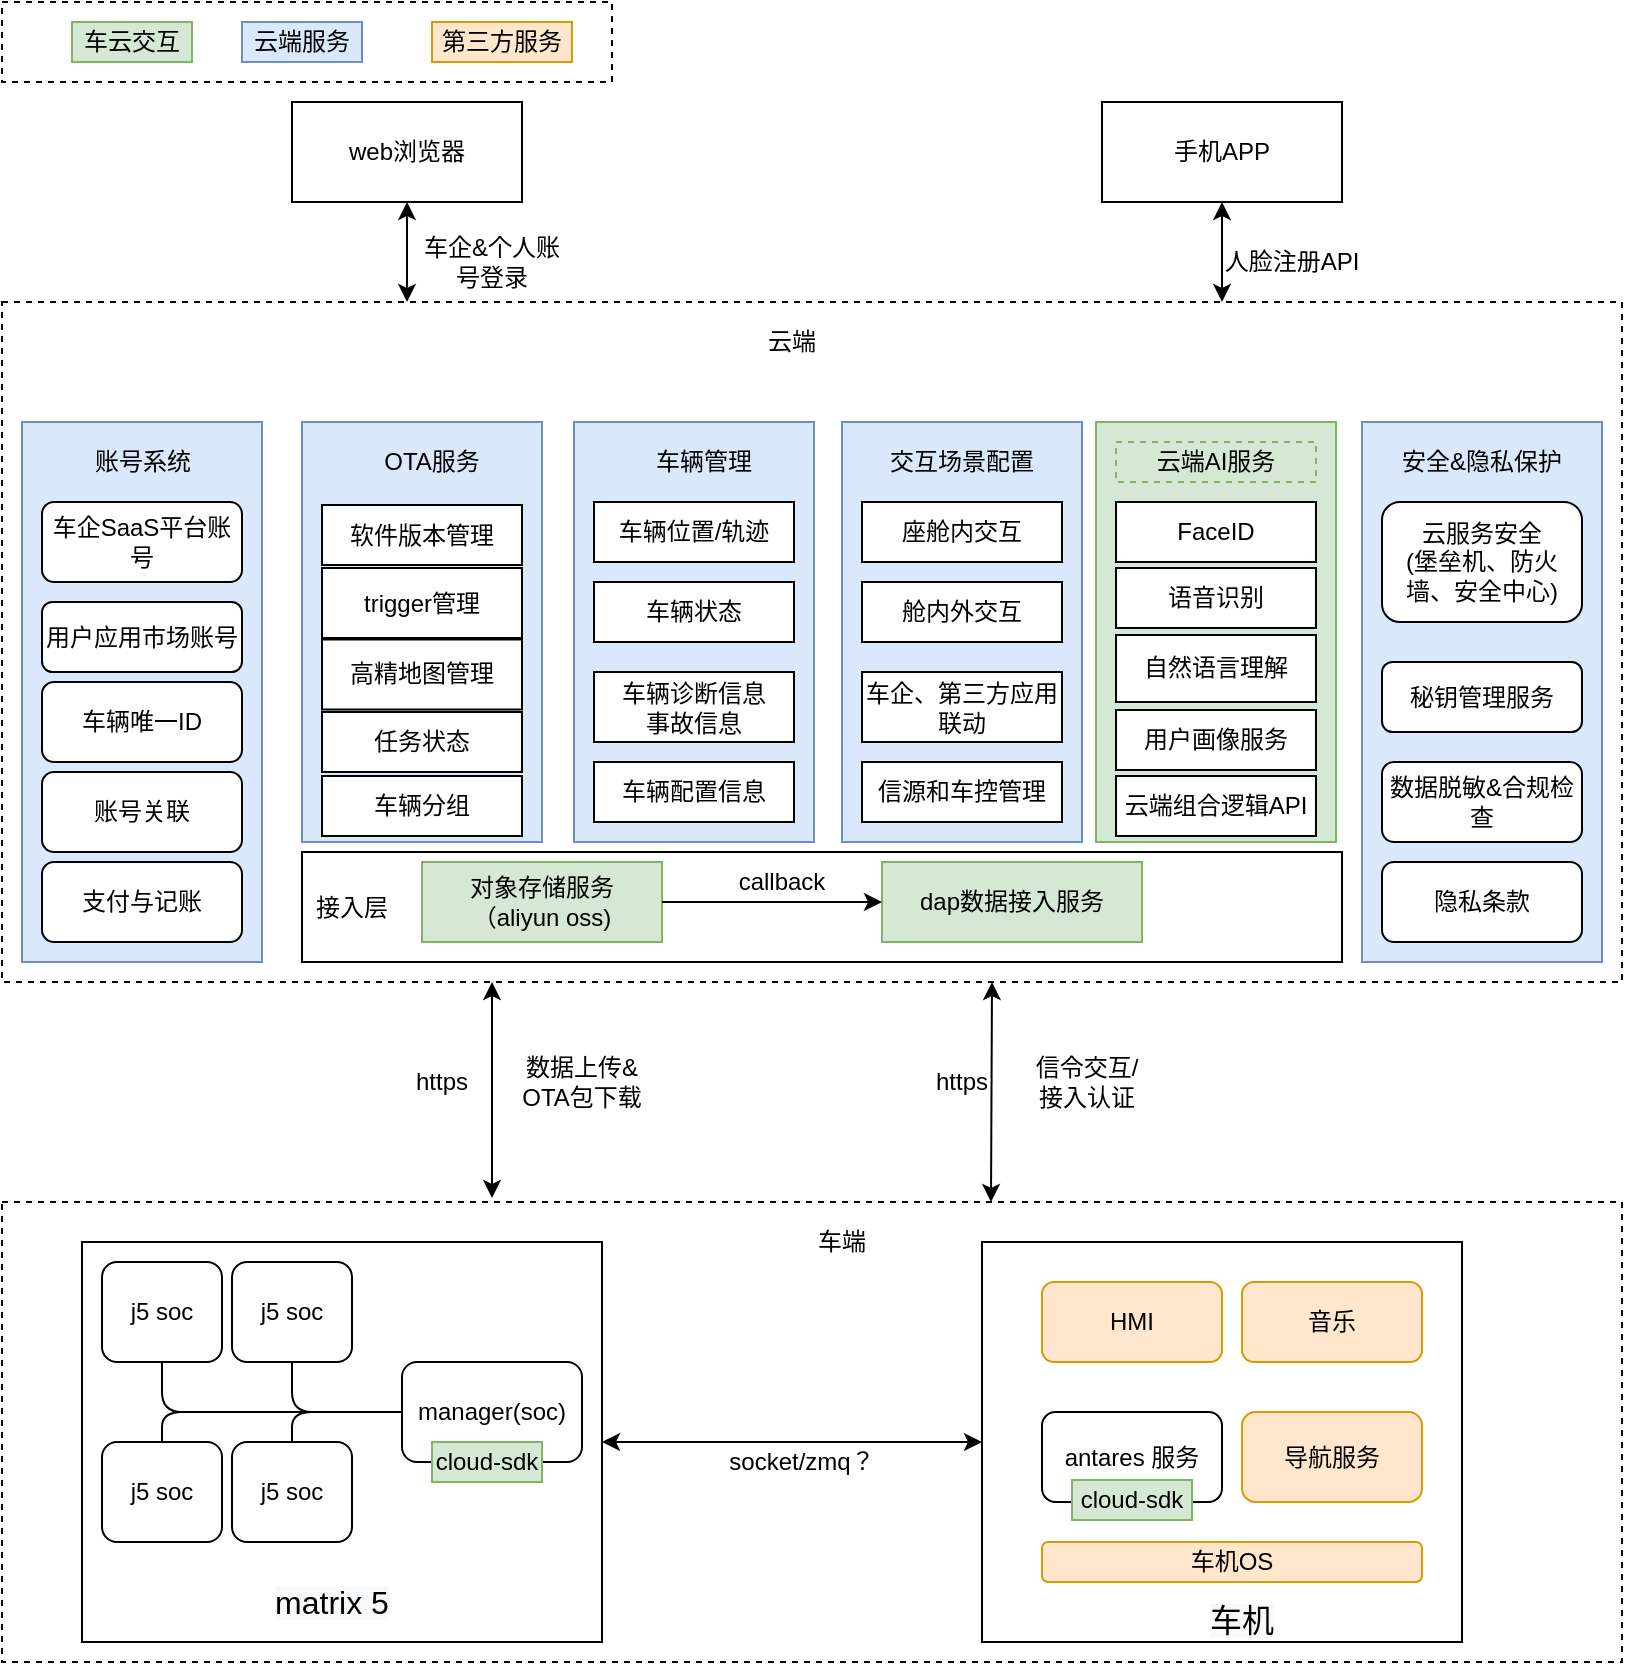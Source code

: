 <mxfile version="14.7.0" type="github">
  <diagram id="0cIWA39Rsxa6t6LGrjQe" name="Page-1">
    <mxGraphModel dx="901" dy="621" grid="1" gridSize="10" guides="1" tooltips="1" connect="1" arrows="1" fold="1" page="1" pageScale="1" pageWidth="827" pageHeight="1169" math="0" shadow="0">
      <root>
        <mxCell id="0" />
        <mxCell id="1" parent="0" />
        <mxCell id="2rBDaShw9ySPVyQ2u_v--1" value="" style="rounded=0;whiteSpace=wrap;html=1;dashed=1;" vertex="1" parent="1">
          <mxGeometry x="40" y="190" width="810" height="340" as="geometry" />
        </mxCell>
        <mxCell id="2rBDaShw9ySPVyQ2u_v--2" value="" style="rounded=0;whiteSpace=wrap;html=1;" vertex="1" parent="1">
          <mxGeometry x="190" y="465" width="520" height="55" as="geometry" />
        </mxCell>
        <mxCell id="2rBDaShw9ySPVyQ2u_v--3" value="" style="rounded=0;whiteSpace=wrap;html=1;fillColor=#dae8fc;strokeColor=#6c8ebf;" vertex="1" parent="1">
          <mxGeometry x="190" y="250" width="120" height="210" as="geometry" />
        </mxCell>
        <mxCell id="2rBDaShw9ySPVyQ2u_v--4" value="" style="rounded=0;whiteSpace=wrap;html=1;dashed=1;" vertex="1" parent="1">
          <mxGeometry x="40" y="640" width="810" height="230" as="geometry" />
        </mxCell>
        <mxCell id="2rBDaShw9ySPVyQ2u_v--5" value="" style="rounded=0;whiteSpace=wrap;html=1;" vertex="1" parent="1">
          <mxGeometry x="80" y="660" width="260" height="200" as="geometry" />
        </mxCell>
        <mxCell id="2rBDaShw9ySPVyQ2u_v--6" value="socket/zmq？" style="text;html=1;strokeColor=none;fillColor=none;align=center;verticalAlign=middle;whiteSpace=wrap;rounded=0;" vertex="1" parent="1">
          <mxGeometry x="400" y="760" width="80" height="20" as="geometry" />
        </mxCell>
        <mxCell id="2rBDaShw9ySPVyQ2u_v--7" value="" style="rounded=0;whiteSpace=wrap;html=1;" vertex="1" parent="1">
          <mxGeometry x="530" y="660" width="240" height="200" as="geometry" />
        </mxCell>
        <mxCell id="2rBDaShw9ySPVyQ2u_v--8" value="&lt;meta charset=&quot;utf-8&quot;&gt;&lt;span style=&quot;color: rgb(0, 0, 0); font-family: helvetica; font-size: medium; font-style: normal; font-weight: 400; letter-spacing: normal; text-align: center; text-indent: 0px; text-transform: none; word-spacing: 0px; background-color: rgb(248, 249, 250); display: inline; float: none;&quot;&gt;matrix 5&lt;/span&gt;" style="text;html=1;strokeColor=none;fillColor=none;align=center;verticalAlign=middle;whiteSpace=wrap;rounded=0;" vertex="1" parent="1">
          <mxGeometry x="170" y="830" width="70" height="20" as="geometry" />
        </mxCell>
        <mxCell id="2rBDaShw9ySPVyQ2u_v--9" value="&lt;span style=&quot;color: rgb(0 , 0 , 0) ; font-family: &amp;#34;helvetica&amp;#34; ; font-size: medium ; font-style: normal ; font-weight: 400 ; letter-spacing: normal ; text-align: center ; text-indent: 0px ; text-transform: none ; word-spacing: 0px ; background-color: rgb(248 , 249 , 250) ; display: inline ; float: none&quot;&gt;车机&lt;/span&gt;" style="text;html=1;strokeColor=none;fillColor=none;align=center;verticalAlign=middle;whiteSpace=wrap;rounded=0;" vertex="1" parent="1">
          <mxGeometry x="625" y="839" width="70" height="20" as="geometry" />
        </mxCell>
        <mxCell id="2rBDaShw9ySPVyQ2u_v--10" value="manager(soc)" style="rounded=1;whiteSpace=wrap;html=1;" vertex="1" parent="1">
          <mxGeometry x="240" y="720" width="90" height="50" as="geometry" />
        </mxCell>
        <mxCell id="2rBDaShw9ySPVyQ2u_v--11" value="j5 soc" style="rounded=1;whiteSpace=wrap;html=1;" vertex="1" parent="1">
          <mxGeometry x="155" y="670" width="60" height="50" as="geometry" />
        </mxCell>
        <mxCell id="2rBDaShw9ySPVyQ2u_v--12" value="j5 soc" style="rounded=1;whiteSpace=wrap;html=1;" vertex="1" parent="1">
          <mxGeometry x="155" y="760" width="60" height="50" as="geometry" />
        </mxCell>
        <mxCell id="2rBDaShw9ySPVyQ2u_v--13" value="j5 soc" style="rounded=1;whiteSpace=wrap;html=1;" vertex="1" parent="1">
          <mxGeometry x="90" y="670" width="60" height="50" as="geometry" />
        </mxCell>
        <mxCell id="2rBDaShw9ySPVyQ2u_v--14" value="j5 soc" style="rounded=1;whiteSpace=wrap;html=1;" vertex="1" parent="1">
          <mxGeometry x="90" y="760" width="60" height="50" as="geometry" />
        </mxCell>
        <mxCell id="2rBDaShw9ySPVyQ2u_v--15" value="antares 服务" style="rounded=1;whiteSpace=wrap;html=1;" vertex="1" parent="1">
          <mxGeometry x="560" y="745" width="90" height="45" as="geometry" />
        </mxCell>
        <mxCell id="2rBDaShw9ySPVyQ2u_v--16" value="HMI" style="rounded=1;whiteSpace=wrap;html=1;fillColor=#ffe6cc;strokeColor=#d79b00;" vertex="1" parent="1">
          <mxGeometry x="560" y="680" width="90" height="40" as="geometry" />
        </mxCell>
        <mxCell id="2rBDaShw9ySPVyQ2u_v--17" value="车端" style="text;html=1;strokeColor=none;fillColor=none;align=center;verticalAlign=middle;whiteSpace=wrap;rounded=0;dashed=1;" vertex="1" parent="1">
          <mxGeometry x="440" y="650" width="40" height="20" as="geometry" />
        </mxCell>
        <mxCell id="2rBDaShw9ySPVyQ2u_v--18" value="导航服务" style="rounded=1;whiteSpace=wrap;html=1;fillColor=#ffe6cc;strokeColor=#d79b00;" vertex="1" parent="1">
          <mxGeometry x="660" y="745" width="90" height="45" as="geometry" />
        </mxCell>
        <mxCell id="2rBDaShw9ySPVyQ2u_v--19" value="音乐" style="rounded=1;whiteSpace=wrap;html=1;fillColor=#ffe6cc;strokeColor=#d79b00;" vertex="1" parent="1">
          <mxGeometry x="660" y="680" width="90" height="40" as="geometry" />
        </mxCell>
        <mxCell id="2rBDaShw9ySPVyQ2u_v--20" value="dap数据接入服务" style="rounded=0;whiteSpace=wrap;html=1;fillColor=#d5e8d4;strokeColor=#82b366;" vertex="1" parent="1">
          <mxGeometry x="480" y="470" width="130" height="40" as="geometry" />
        </mxCell>
        <mxCell id="2rBDaShw9ySPVyQ2u_v--21" value="" style="rounded=0;whiteSpace=wrap;html=1;fillColor=#dae8fc;strokeColor=#6c8ebf;" vertex="1" parent="1">
          <mxGeometry x="720" y="250" width="120" height="270" as="geometry" />
        </mxCell>
        <mxCell id="2rBDaShw9ySPVyQ2u_v--22" value="云端" style="text;html=1;strokeColor=none;fillColor=none;align=center;verticalAlign=middle;whiteSpace=wrap;rounded=0;dashed=1;" vertex="1" parent="1">
          <mxGeometry x="415" y="200" width="40" height="20" as="geometry" />
        </mxCell>
        <mxCell id="2rBDaShw9ySPVyQ2u_v--23" value="对象存储服务&lt;br&gt;（aliyun oss)" style="rounded=0;whiteSpace=wrap;html=1;fillColor=#d5e8d4;strokeColor=#82b366;" vertex="1" parent="1">
          <mxGeometry x="250" y="470" width="120" height="40" as="geometry" />
        </mxCell>
        <mxCell id="2rBDaShw9ySPVyQ2u_v--24" value="" style="endArrow=classic;html=1;exitX=1;exitY=0.5;exitDx=0;exitDy=0;entryX=0;entryY=0.5;entryDx=0;entryDy=0;" edge="1" parent="1" source="2rBDaShw9ySPVyQ2u_v--23" target="2rBDaShw9ySPVyQ2u_v--20">
          <mxGeometry width="50" height="50" relative="1" as="geometry">
            <mxPoint x="450" y="470" as="sourcePoint" />
            <mxPoint x="500" y="420" as="targetPoint" />
          </mxGeometry>
        </mxCell>
        <mxCell id="2rBDaShw9ySPVyQ2u_v--25" value="" style="endArrow=classic;startArrow=classic;html=1;exitX=1;exitY=0.5;exitDx=0;exitDy=0;entryX=0;entryY=0.5;entryDx=0;entryDy=0;" edge="1" parent="1" source="2rBDaShw9ySPVyQ2u_v--5" target="2rBDaShw9ySPVyQ2u_v--7">
          <mxGeometry width="50" height="50" relative="1" as="geometry">
            <mxPoint x="450" y="490" as="sourcePoint" />
            <mxPoint x="500" y="440" as="targetPoint" />
          </mxGeometry>
        </mxCell>
        <mxCell id="2rBDaShw9ySPVyQ2u_v--26" value="" style="endArrow=none;html=1;exitX=0;exitY=0.5;exitDx=0;exitDy=0;entryX=0.5;entryY=1;entryDx=0;entryDy=0;" edge="1" parent="1" source="2rBDaShw9ySPVyQ2u_v--10" target="2rBDaShw9ySPVyQ2u_v--11">
          <mxGeometry width="50" height="50" relative="1" as="geometry">
            <mxPoint x="370" y="490" as="sourcePoint" />
            <mxPoint x="420" y="440" as="targetPoint" />
            <Array as="points">
              <mxPoint x="185" y="745" />
            </Array>
          </mxGeometry>
        </mxCell>
        <mxCell id="2rBDaShw9ySPVyQ2u_v--27" value="" style="endArrow=none;html=1;exitX=0;exitY=0.5;exitDx=0;exitDy=0;entryX=0.5;entryY=1;entryDx=0;entryDy=0;" edge="1" parent="1" source="2rBDaShw9ySPVyQ2u_v--10" target="2rBDaShw9ySPVyQ2u_v--13">
          <mxGeometry width="50" height="50" relative="1" as="geometry">
            <mxPoint x="250" y="755" as="sourcePoint" />
            <mxPoint x="195" y="730" as="targetPoint" />
            <Array as="points">
              <mxPoint x="120" y="745" />
            </Array>
          </mxGeometry>
        </mxCell>
        <mxCell id="2rBDaShw9ySPVyQ2u_v--28" value="" style="endArrow=none;html=1;exitX=0;exitY=0.5;exitDx=0;exitDy=0;entryX=0.5;entryY=0;entryDx=0;entryDy=0;" edge="1" parent="1" source="2rBDaShw9ySPVyQ2u_v--10" target="2rBDaShw9ySPVyQ2u_v--12">
          <mxGeometry width="50" height="50" relative="1" as="geometry">
            <mxPoint x="260" y="765" as="sourcePoint" />
            <mxPoint x="205" y="740" as="targetPoint" />
            <Array as="points">
              <mxPoint x="185" y="745" />
            </Array>
          </mxGeometry>
        </mxCell>
        <mxCell id="2rBDaShw9ySPVyQ2u_v--29" value="" style="endArrow=none;html=1;exitX=0;exitY=0.5;exitDx=0;exitDy=0;entryX=0.5;entryY=0;entryDx=0;entryDy=0;" edge="1" parent="1" source="2rBDaShw9ySPVyQ2u_v--10" target="2rBDaShw9ySPVyQ2u_v--14">
          <mxGeometry width="50" height="50" relative="1" as="geometry">
            <mxPoint x="270" y="775" as="sourcePoint" />
            <mxPoint x="215" y="750" as="targetPoint" />
            <Array as="points">
              <mxPoint x="120" y="745" />
            </Array>
          </mxGeometry>
        </mxCell>
        <mxCell id="2rBDaShw9ySPVyQ2u_v--30" value="" style="endArrow=classic;startArrow=classic;html=1;" edge="1" parent="1">
          <mxGeometry width="50" height="50" relative="1" as="geometry">
            <mxPoint x="285" y="638" as="sourcePoint" />
            <mxPoint x="285" y="530" as="targetPoint" />
          </mxGeometry>
        </mxCell>
        <mxCell id="2rBDaShw9ySPVyQ2u_v--31" value="https" style="text;html=1;strokeColor=none;fillColor=none;align=center;verticalAlign=middle;whiteSpace=wrap;rounded=0;rotation=0;" vertex="1" parent="1">
          <mxGeometry x="240" y="570" width="40" height="20" as="geometry" />
        </mxCell>
        <mxCell id="2rBDaShw9ySPVyQ2u_v--32" value="数据上传&amp;amp;&lt;br&gt;OTA包下载" style="text;html=1;strokeColor=none;fillColor=none;align=center;verticalAlign=middle;whiteSpace=wrap;rounded=0;rotation=0;" vertex="1" parent="1">
          <mxGeometry x="280" y="570" width="100" height="20" as="geometry" />
        </mxCell>
        <mxCell id="2rBDaShw9ySPVyQ2u_v--33" value="" style="endArrow=classic;startArrow=classic;html=1;" edge="1" parent="1">
          <mxGeometry width="50" height="50" relative="1" as="geometry">
            <mxPoint x="534.5" y="640" as="sourcePoint" />
            <mxPoint x="535" y="530" as="targetPoint" />
          </mxGeometry>
        </mxCell>
        <mxCell id="2rBDaShw9ySPVyQ2u_v--34" value="https" style="text;html=1;strokeColor=none;fillColor=none;align=center;verticalAlign=middle;whiteSpace=wrap;rounded=0;rotation=0;" vertex="1" parent="1">
          <mxGeometry x="500" y="570" width="40" height="20" as="geometry" />
        </mxCell>
        <mxCell id="2rBDaShw9ySPVyQ2u_v--35" value="信令交互/&lt;br&gt;接入认证" style="text;html=1;strokeColor=none;fillColor=none;align=center;verticalAlign=middle;whiteSpace=wrap;rounded=0;rotation=0;" vertex="1" parent="1">
          <mxGeometry x="545" y="570" width="75" height="20" as="geometry" />
        </mxCell>
        <mxCell id="2rBDaShw9ySPVyQ2u_v--36" value="callback" style="text;html=1;strokeColor=none;fillColor=none;align=center;verticalAlign=middle;whiteSpace=wrap;rounded=0;" vertex="1" parent="1">
          <mxGeometry x="410" y="470" width="40" height="20" as="geometry" />
        </mxCell>
        <mxCell id="2rBDaShw9ySPVyQ2u_v--37" value="cloud-sdk" style="rounded=0;whiteSpace=wrap;html=1;fillColor=#d5e8d4;strokeColor=#82b366;" vertex="1" parent="1">
          <mxGeometry x="255" y="760" width="55" height="20" as="geometry" />
        </mxCell>
        <mxCell id="2rBDaShw9ySPVyQ2u_v--38" value="cloud-sdk" style="rounded=0;whiteSpace=wrap;html=1;fillColor=#d5e8d4;strokeColor=#82b366;" vertex="1" parent="1">
          <mxGeometry x="575" y="779" width="60" height="20" as="geometry" />
        </mxCell>
        <mxCell id="2rBDaShw9ySPVyQ2u_v--39" value="车机OS" style="rounded=1;whiteSpace=wrap;html=1;fillColor=#ffe6cc;strokeColor=#d79b00;" vertex="1" parent="1">
          <mxGeometry x="560" y="810" width="190" height="20" as="geometry" />
        </mxCell>
        <mxCell id="2rBDaShw9ySPVyQ2u_v--40" value="隐私条款" style="rounded=1;whiteSpace=wrap;html=1;" vertex="1" parent="1">
          <mxGeometry x="730" y="470" width="100" height="40" as="geometry" />
        </mxCell>
        <mxCell id="2rBDaShw9ySPVyQ2u_v--41" value="云服务安全&lt;br&gt;(堡垒机、防火墙、安全中心)" style="rounded=1;whiteSpace=wrap;html=1;" vertex="1" parent="1">
          <mxGeometry x="730" y="290" width="100" height="60" as="geometry" />
        </mxCell>
        <mxCell id="2rBDaShw9ySPVyQ2u_v--42" value="软件版本管理" style="rounded=0;whiteSpace=wrap;html=1;" vertex="1" parent="1">
          <mxGeometry x="200" y="291.5" width="100" height="30" as="geometry" />
        </mxCell>
        <mxCell id="2rBDaShw9ySPVyQ2u_v--43" value="秘钥管理服务" style="rounded=1;whiteSpace=wrap;html=1;" vertex="1" parent="1">
          <mxGeometry x="730" y="370" width="100" height="35" as="geometry" />
        </mxCell>
        <mxCell id="2rBDaShw9ySPVyQ2u_v--44" value="数据脱敏&amp;amp;合规检查" style="rounded=1;whiteSpace=wrap;html=1;" vertex="1" parent="1">
          <mxGeometry x="730" y="420" width="100" height="40" as="geometry" />
        </mxCell>
        <mxCell id="2rBDaShw9ySPVyQ2u_v--45" value="trigger管理" style="rounded=0;whiteSpace=wrap;html=1;" vertex="1" parent="1">
          <mxGeometry x="200" y="323" width="100" height="35" as="geometry" />
        </mxCell>
        <mxCell id="2rBDaShw9ySPVyQ2u_v--46" value="车辆分组" style="rounded=0;whiteSpace=wrap;html=1;" vertex="1" parent="1">
          <mxGeometry x="200" y="427" width="100" height="30" as="geometry" />
        </mxCell>
        <mxCell id="2rBDaShw9ySPVyQ2u_v--47" value="任务状态" style="rounded=0;whiteSpace=wrap;html=1;" vertex="1" parent="1">
          <mxGeometry x="200" y="395" width="100" height="30" as="geometry" />
        </mxCell>
        <mxCell id="2rBDaShw9ySPVyQ2u_v--48" value="OTA服务" style="text;html=1;strokeColor=none;fillColor=none;align=center;verticalAlign=middle;whiteSpace=wrap;rounded=0;dashed=1;" vertex="1" parent="1">
          <mxGeometry x="230" y="260" width="50" height="20" as="geometry" />
        </mxCell>
        <mxCell id="2rBDaShw9ySPVyQ2u_v--49" value="" style="rounded=0;whiteSpace=wrap;html=1;fillColor=#dae8fc;strokeColor=#6c8ebf;" vertex="1" parent="1">
          <mxGeometry x="326" y="250" width="120" height="210" as="geometry" />
        </mxCell>
        <mxCell id="2rBDaShw9ySPVyQ2u_v--50" value="车辆状态" style="rounded=0;whiteSpace=wrap;html=1;" vertex="1" parent="1">
          <mxGeometry x="336" y="330" width="100" height="30" as="geometry" />
        </mxCell>
        <mxCell id="2rBDaShw9ySPVyQ2u_v--51" value="车辆诊断信息&lt;br&gt;事故信息" style="rounded=0;whiteSpace=wrap;html=1;" vertex="1" parent="1">
          <mxGeometry x="336" y="375" width="100" height="35" as="geometry" />
        </mxCell>
        <mxCell id="2rBDaShw9ySPVyQ2u_v--52" value="车辆配置信息" style="rounded=0;whiteSpace=wrap;html=1;" vertex="1" parent="1">
          <mxGeometry x="336" y="420" width="100" height="30" as="geometry" />
        </mxCell>
        <mxCell id="2rBDaShw9ySPVyQ2u_v--53" value="车辆位置/轨迹" style="rounded=0;whiteSpace=wrap;html=1;" vertex="1" parent="1">
          <mxGeometry x="336" y="290" width="100" height="30" as="geometry" />
        </mxCell>
        <mxCell id="2rBDaShw9ySPVyQ2u_v--54" value="车辆管理" style="text;html=1;strokeColor=none;fillColor=none;align=center;verticalAlign=middle;whiteSpace=wrap;rounded=0;dashed=1;" vertex="1" parent="1">
          <mxGeometry x="366" y="260" width="50" height="20" as="geometry" />
        </mxCell>
        <mxCell id="2rBDaShw9ySPVyQ2u_v--55" value="接入层" style="text;html=1;strokeColor=none;fillColor=none;align=center;verticalAlign=middle;whiteSpace=wrap;rounded=0;dashed=1;" vertex="1" parent="1">
          <mxGeometry x="195" y="482.5" width="40" height="20" as="geometry" />
        </mxCell>
        <mxCell id="2rBDaShw9ySPVyQ2u_v--56" value="web浏览器" style="rounded=0;whiteSpace=wrap;html=1;" vertex="1" parent="1">
          <mxGeometry x="185" y="90" width="115" height="50" as="geometry" />
        </mxCell>
        <mxCell id="2rBDaShw9ySPVyQ2u_v--57" value="手机APP" style="rounded=0;whiteSpace=wrap;html=1;" vertex="1" parent="1">
          <mxGeometry x="590" y="90" width="120" height="50" as="geometry" />
        </mxCell>
        <mxCell id="2rBDaShw9ySPVyQ2u_v--58" value="" style="endArrow=classic;startArrow=classic;html=1;entryX=0.5;entryY=1;entryDx=0;entryDy=0;exitX=0.25;exitY=0;exitDx=0;exitDy=0;" edge="1" parent="1" source="2rBDaShw9ySPVyQ2u_v--1" target="2rBDaShw9ySPVyQ2u_v--56">
          <mxGeometry width="50" height="50" relative="1" as="geometry">
            <mxPoint x="450" y="530" as="sourcePoint" />
            <mxPoint x="500" y="480" as="targetPoint" />
          </mxGeometry>
        </mxCell>
        <mxCell id="2rBDaShw9ySPVyQ2u_v--59" value="" style="endArrow=classic;startArrow=classic;html=1;entryX=0.5;entryY=1;entryDx=0;entryDy=0;" edge="1" parent="1" target="2rBDaShw9ySPVyQ2u_v--57">
          <mxGeometry width="50" height="50" relative="1" as="geometry">
            <mxPoint x="650" y="190" as="sourcePoint" />
            <mxPoint x="500" y="480" as="targetPoint" />
          </mxGeometry>
        </mxCell>
        <mxCell id="2rBDaShw9ySPVyQ2u_v--60" value="安全&amp;amp;隐私保护" style="text;html=1;strokeColor=none;fillColor=none;align=center;verticalAlign=middle;whiteSpace=wrap;rounded=0;dashed=1;" vertex="1" parent="1">
          <mxGeometry x="735" y="260" width="90" height="20" as="geometry" />
        </mxCell>
        <mxCell id="2rBDaShw9ySPVyQ2u_v--61" value="" style="rounded=0;whiteSpace=wrap;html=1;fillColor=#dae8fc;strokeColor=#6c8ebf;" vertex="1" parent="1">
          <mxGeometry x="460" y="250" width="120" height="210" as="geometry" />
        </mxCell>
        <mxCell id="2rBDaShw9ySPVyQ2u_v--62" value="舱内外交互" style="rounded=0;whiteSpace=wrap;html=1;" vertex="1" parent="1">
          <mxGeometry x="470" y="330" width="100" height="30" as="geometry" />
        </mxCell>
        <mxCell id="2rBDaShw9ySPVyQ2u_v--63" value="车企、第三方应用联动" style="rounded=0;whiteSpace=wrap;html=1;" vertex="1" parent="1">
          <mxGeometry x="470" y="375" width="100" height="35" as="geometry" />
        </mxCell>
        <mxCell id="2rBDaShw9ySPVyQ2u_v--64" value="信源和车控管理" style="rounded=0;whiteSpace=wrap;html=1;" vertex="1" parent="1">
          <mxGeometry x="470" y="420" width="100" height="30" as="geometry" />
        </mxCell>
        <mxCell id="2rBDaShw9ySPVyQ2u_v--65" value="座舱内交互" style="rounded=0;whiteSpace=wrap;html=1;" vertex="1" parent="1">
          <mxGeometry x="470" y="290" width="100" height="30" as="geometry" />
        </mxCell>
        <mxCell id="2rBDaShw9ySPVyQ2u_v--66" value="" style="rounded=0;whiteSpace=wrap;html=1;fillColor=#dae8fc;strokeColor=#6c8ebf;" vertex="1" parent="1">
          <mxGeometry x="50" y="250" width="120" height="270" as="geometry" />
        </mxCell>
        <mxCell id="2rBDaShw9ySPVyQ2u_v--67" value="账号关联" style="rounded=1;whiteSpace=wrap;html=1;" vertex="1" parent="1">
          <mxGeometry x="60" y="425" width="100" height="40" as="geometry" />
        </mxCell>
        <mxCell id="2rBDaShw9ySPVyQ2u_v--68" value="车企SaaS平台账号" style="rounded=1;whiteSpace=wrap;html=1;" vertex="1" parent="1">
          <mxGeometry x="60" y="290" width="100" height="40" as="geometry" />
        </mxCell>
        <mxCell id="2rBDaShw9ySPVyQ2u_v--69" value="用户应用市场账号" style="rounded=1;whiteSpace=wrap;html=1;" vertex="1" parent="1">
          <mxGeometry x="60" y="340" width="100" height="35" as="geometry" />
        </mxCell>
        <mxCell id="2rBDaShw9ySPVyQ2u_v--70" value="车辆唯一ID" style="rounded=1;whiteSpace=wrap;html=1;" vertex="1" parent="1">
          <mxGeometry x="60" y="380" width="100" height="40" as="geometry" />
        </mxCell>
        <mxCell id="2rBDaShw9ySPVyQ2u_v--71" value="账号系统" style="text;html=1;strokeColor=none;fillColor=none;align=center;verticalAlign=middle;whiteSpace=wrap;rounded=0;dashed=1;" vertex="1" parent="1">
          <mxGeometry x="82.5" y="260" width="55" height="20" as="geometry" />
        </mxCell>
        <mxCell id="2rBDaShw9ySPVyQ2u_v--72" value="支付与记账" style="rounded=1;whiteSpace=wrap;html=1;" vertex="1" parent="1">
          <mxGeometry x="60" y="470" width="100" height="40" as="geometry" />
        </mxCell>
        <mxCell id="2rBDaShw9ySPVyQ2u_v--73" value="交互场景配置" style="text;html=1;strokeColor=none;fillColor=none;align=center;verticalAlign=middle;whiteSpace=wrap;rounded=0;dashed=1;" vertex="1" parent="1">
          <mxGeometry x="470" y="260" width="100" height="20" as="geometry" />
        </mxCell>
        <mxCell id="2rBDaShw9ySPVyQ2u_v--74" value="" style="rounded=0;whiteSpace=wrap;html=1;fillColor=#d5e8d4;strokeColor=#82b366;" vertex="1" parent="1">
          <mxGeometry x="587" y="250" width="120" height="210" as="geometry" />
        </mxCell>
        <mxCell id="2rBDaShw9ySPVyQ2u_v--75" value="语音识别" style="rounded=0;whiteSpace=wrap;html=1;" vertex="1" parent="1">
          <mxGeometry x="597" y="323" width="100" height="30" as="geometry" />
        </mxCell>
        <mxCell id="2rBDaShw9ySPVyQ2u_v--76" value="自然语言理解" style="rounded=0;whiteSpace=wrap;html=1;" vertex="1" parent="1">
          <mxGeometry x="597" y="356.5" width="100" height="33.5" as="geometry" />
        </mxCell>
        <mxCell id="2rBDaShw9ySPVyQ2u_v--77" value="用户画像服务" style="rounded=0;whiteSpace=wrap;html=1;" vertex="1" parent="1">
          <mxGeometry x="597" y="394" width="100" height="30" as="geometry" />
        </mxCell>
        <mxCell id="2rBDaShw9ySPVyQ2u_v--78" value="FaceID" style="rounded=0;whiteSpace=wrap;html=1;" vertex="1" parent="1">
          <mxGeometry x="597" y="290" width="100" height="30" as="geometry" />
        </mxCell>
        <mxCell id="2rBDaShw9ySPVyQ2u_v--79" value="云端AI服务" style="text;html=1;strokeColor=#82b366;fillColor=#d5e8d4;align=center;verticalAlign=middle;whiteSpace=wrap;rounded=0;dashed=1;" vertex="1" parent="1">
          <mxGeometry x="597" y="260" width="100" height="20" as="geometry" />
        </mxCell>
        <mxCell id="2rBDaShw9ySPVyQ2u_v--80" value="" style="rounded=0;whiteSpace=wrap;html=1;dashed=1;" vertex="1" parent="1">
          <mxGeometry x="40" y="40" width="305" height="40" as="geometry" />
        </mxCell>
        <mxCell id="2rBDaShw9ySPVyQ2u_v--81" value="车云交互" style="rounded=0;whiteSpace=wrap;html=1;fillColor=#d5e8d4;strokeColor=#82b366;" vertex="1" parent="1">
          <mxGeometry x="75" y="50" width="60" height="20" as="geometry" />
        </mxCell>
        <mxCell id="2rBDaShw9ySPVyQ2u_v--82" value="云端服务" style="rounded=0;whiteSpace=wrap;html=1;fillColor=#dae8fc;strokeColor=#6c8ebf;" vertex="1" parent="1">
          <mxGeometry x="160" y="50" width="60" height="20" as="geometry" />
        </mxCell>
        <mxCell id="2rBDaShw9ySPVyQ2u_v--83" value="第三方服务" style="rounded=0;whiteSpace=wrap;html=1;fillColor=#ffe6cc;strokeColor=#d79b00;" vertex="1" parent="1">
          <mxGeometry x="255" y="50" width="70" height="20" as="geometry" />
        </mxCell>
        <mxCell id="2rBDaShw9ySPVyQ2u_v--84" value="人脸注册API" style="text;html=1;strokeColor=none;fillColor=none;align=center;verticalAlign=middle;whiteSpace=wrap;rounded=0;dashed=1;" vertex="1" parent="1">
          <mxGeometry x="650" y="160" width="70" height="20" as="geometry" />
        </mxCell>
        <mxCell id="2rBDaShw9ySPVyQ2u_v--85" value="车企&amp;amp;个人账号登录" style="text;html=1;strokeColor=none;fillColor=none;align=center;verticalAlign=middle;whiteSpace=wrap;rounded=0;dashed=1;" vertex="1" parent="1">
          <mxGeometry x="250" y="160" width="70" height="20" as="geometry" />
        </mxCell>
        <mxCell id="2rBDaShw9ySPVyQ2u_v--86" value="云端组合逻辑API" style="rounded=0;whiteSpace=wrap;html=1;" vertex="1" parent="1">
          <mxGeometry x="597" y="427" width="100" height="30" as="geometry" />
        </mxCell>
        <mxCell id="2rBDaShw9ySPVyQ2u_v--87" value="高精地图管理" style="rounded=0;whiteSpace=wrap;html=1;" vertex="1" parent="1">
          <mxGeometry x="200" y="358.75" width="100" height="35" as="geometry" />
        </mxCell>
      </root>
    </mxGraphModel>
  </diagram>
</mxfile>
